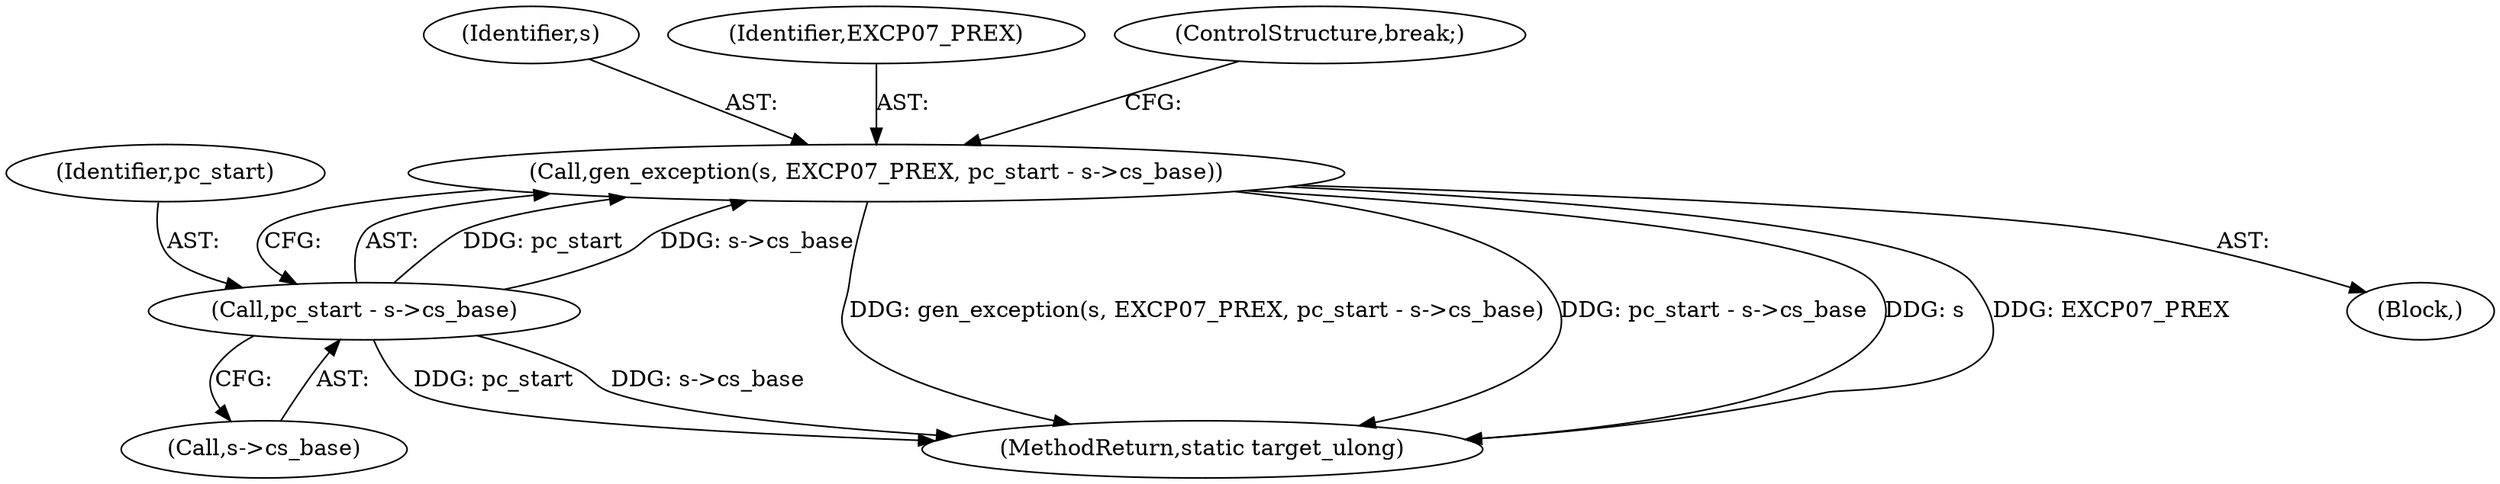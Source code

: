 digraph "0_qemu_30663fd26c0307e414622c7a8607fbc04f92ec14@pointer" {
"1011223" [label="(Call,gen_exception(s, EXCP07_PREX, pc_start - s->cs_base))"];
"1011226" [label="(Call,pc_start - s->cs_base)"];
"1011224" [label="(Identifier,s)"];
"1011228" [label="(Call,s->cs_base)"];
"1011840" [label="(MethodReturn,static target_ulong)"];
"1011225" [label="(Identifier,EXCP07_PREX)"];
"1011223" [label="(Call,gen_exception(s, EXCP07_PREX, pc_start - s->cs_base))"];
"1011222" [label="(Block,)"];
"1011231" [label="(ControlStructure,break;)"];
"1011227" [label="(Identifier,pc_start)"];
"1011226" [label="(Call,pc_start - s->cs_base)"];
"1011223" -> "1011222"  [label="AST: "];
"1011223" -> "1011226"  [label="CFG: "];
"1011224" -> "1011223"  [label="AST: "];
"1011225" -> "1011223"  [label="AST: "];
"1011226" -> "1011223"  [label="AST: "];
"1011231" -> "1011223"  [label="CFG: "];
"1011223" -> "1011840"  [label="DDG: gen_exception(s, EXCP07_PREX, pc_start - s->cs_base)"];
"1011223" -> "1011840"  [label="DDG: pc_start - s->cs_base"];
"1011223" -> "1011840"  [label="DDG: s"];
"1011223" -> "1011840"  [label="DDG: EXCP07_PREX"];
"1011226" -> "1011223"  [label="DDG: pc_start"];
"1011226" -> "1011223"  [label="DDG: s->cs_base"];
"1011226" -> "1011228"  [label="CFG: "];
"1011227" -> "1011226"  [label="AST: "];
"1011228" -> "1011226"  [label="AST: "];
"1011226" -> "1011840"  [label="DDG: pc_start"];
"1011226" -> "1011840"  [label="DDG: s->cs_base"];
}
